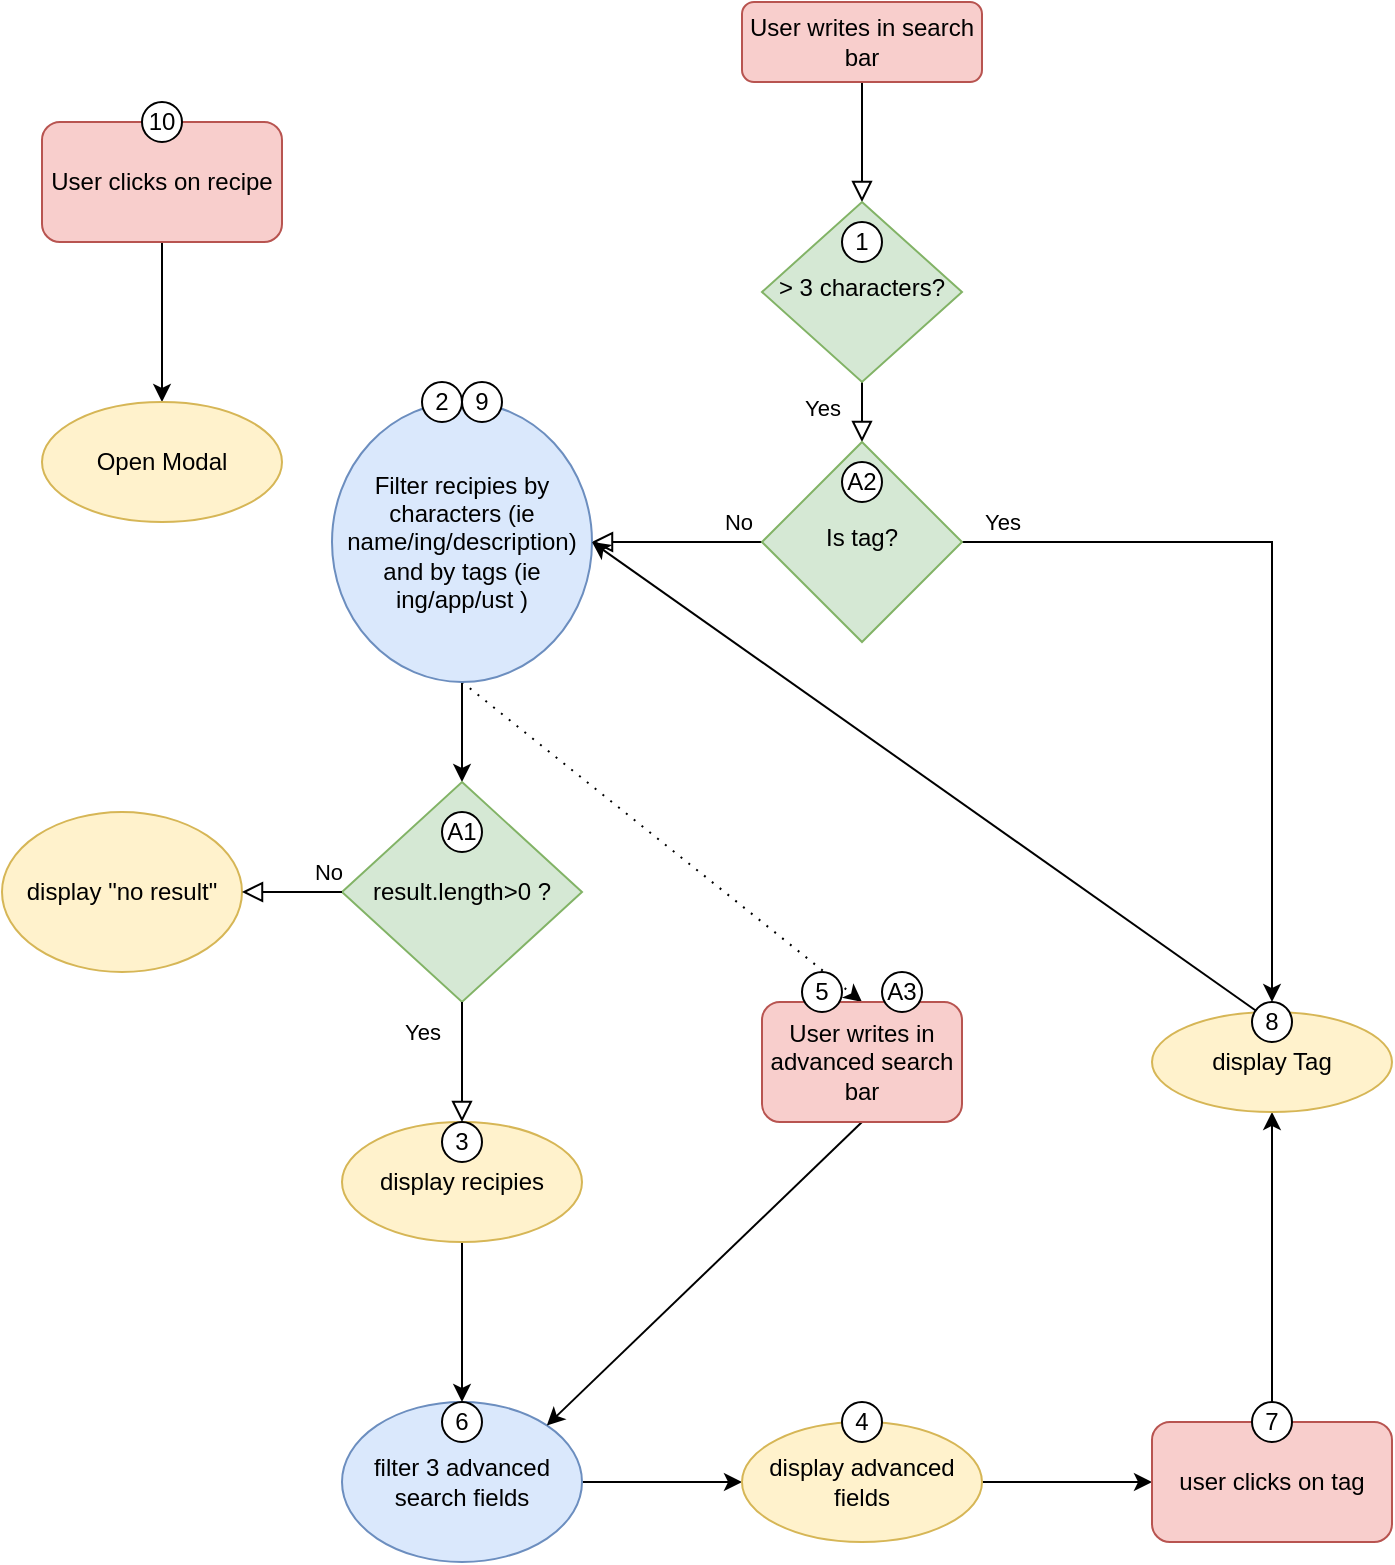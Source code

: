 <mxfile version="15.9.4" type="device"><diagram id="C5RBs43oDa-KdzZeNtuy" name="Page-1"><mxGraphModel dx="1612" dy="738" grid="1" gridSize="10" guides="1" tooltips="1" connect="1" arrows="1" fold="1" page="1" pageScale="1" pageWidth="827" pageHeight="1169" math="0" shadow="0"><root><mxCell id="WIyWlLk6GJQsqaUBKTNV-0"/><mxCell id="WIyWlLk6GJQsqaUBKTNV-1" parent="WIyWlLk6GJQsqaUBKTNV-0"/><mxCell id="WIyWlLk6GJQsqaUBKTNV-2" value="" style="rounded=0;html=1;jettySize=auto;orthogonalLoop=1;fontSize=11;endArrow=block;endFill=0;endSize=8;strokeWidth=1;shadow=0;labelBackgroundColor=none;edgeStyle=orthogonalEdgeStyle;" parent="WIyWlLk6GJQsqaUBKTNV-1" source="WIyWlLk6GJQsqaUBKTNV-3" target="WIyWlLk6GJQsqaUBKTNV-6" edge="1"><mxGeometry relative="1" as="geometry"/></mxCell><mxCell id="WIyWlLk6GJQsqaUBKTNV-3" value="User writes in search bar" style="rounded=1;whiteSpace=wrap;html=1;fontSize=12;glass=0;strokeWidth=1;shadow=0;fillColor=#f8cecc;strokeColor=#b85450;" parent="WIyWlLk6GJQsqaUBKTNV-1" vertex="1"><mxGeometry x="-400" y="120" width="120" height="40" as="geometry"/></mxCell><mxCell id="WIyWlLk6GJQsqaUBKTNV-4" value="Yes" style="rounded=0;html=1;jettySize=auto;orthogonalLoop=1;fontSize=11;endArrow=block;endFill=0;endSize=8;strokeWidth=1;shadow=0;labelBackgroundColor=none;edgeStyle=orthogonalEdgeStyle;" parent="WIyWlLk6GJQsqaUBKTNV-1" source="WIyWlLk6GJQsqaUBKTNV-6" target="WIyWlLk6GJQsqaUBKTNV-10" edge="1"><mxGeometry x="-0.5" y="-20" relative="1" as="geometry"><mxPoint as="offset"/></mxGeometry></mxCell><mxCell id="WIyWlLk6GJQsqaUBKTNV-6" value="&amp;gt; 3 characters?" style="rhombus;whiteSpace=wrap;html=1;shadow=0;fontFamily=Helvetica;fontSize=12;align=center;strokeWidth=1;spacing=6;spacingTop=-4;fillColor=#d5e8d4;strokeColor=#82b366;" parent="WIyWlLk6GJQsqaUBKTNV-1" vertex="1"><mxGeometry x="-390" y="220" width="100" height="90" as="geometry"/></mxCell><mxCell id="WIyWlLk6GJQsqaUBKTNV-8" value="No" style="rounded=0;html=1;jettySize=auto;orthogonalLoop=1;fontSize=11;endArrow=block;endFill=0;endSize=8;strokeWidth=1;shadow=0;labelBackgroundColor=none;edgeStyle=orthogonalEdgeStyle;entryX=1;entryY=0.5;entryDx=0;entryDy=0;" parent="WIyWlLk6GJQsqaUBKTNV-1" source="WIyWlLk6GJQsqaUBKTNV-10" edge="1" target="gOCb7-s0wx8rYmDotv4_-1"><mxGeometry x="-0.714" y="-10" relative="1" as="geometry"><mxPoint as="offset"/><mxPoint x="-480" y="410" as="targetPoint"/><Array as="points"/></mxGeometry></mxCell><mxCell id="nGWl_0qAiWE7rKybKEKa-5" style="edgeStyle=orthogonalEdgeStyle;rounded=0;orthogonalLoop=1;jettySize=auto;html=1;entryX=0.5;entryY=0;entryDx=0;entryDy=0;" edge="1" parent="WIyWlLk6GJQsqaUBKTNV-1" source="WIyWlLk6GJQsqaUBKTNV-10" target="gOCb7-s0wx8rYmDotv4_-44"><mxGeometry relative="1" as="geometry"/></mxCell><mxCell id="nGWl_0qAiWE7rKybKEKa-6" value="Yes" style="edgeLabel;html=1;align=center;verticalAlign=middle;resizable=0;points=[];" vertex="1" connectable="0" parent="nGWl_0qAiWE7rKybKEKa-5"><mxGeometry x="-0.408" y="1" relative="1" as="geometry"><mxPoint x="-94" y="-9" as="offset"/></mxGeometry></mxCell><mxCell id="WIyWlLk6GJQsqaUBKTNV-10" value="Is tag?" style="rhombus;whiteSpace=wrap;html=1;shadow=0;fontFamily=Helvetica;fontSize=12;align=center;strokeWidth=1;spacing=6;spacingTop=-4;fillColor=#d5e8d4;strokeColor=#82b366;" parent="WIyWlLk6GJQsqaUBKTNV-1" vertex="1"><mxGeometry x="-390" y="340" width="100" height="100" as="geometry"/></mxCell><mxCell id="gOCb7-s0wx8rYmDotv4_-51" style="edgeStyle=none;rounded=0;orthogonalLoop=1;jettySize=auto;html=1;exitX=0.5;exitY=1;exitDx=0;exitDy=0;entryX=0.5;entryY=0;entryDx=0;entryDy=0;dashed=1;dashPattern=1 4;" parent="WIyWlLk6GJQsqaUBKTNV-1" source="gOCb7-s0wx8rYmDotv4_-1" target="gOCb7-s0wx8rYmDotv4_-20" edge="1"><mxGeometry relative="1" as="geometry"><mxPoint x="-340" y="670" as="sourcePoint"/></mxGeometry></mxCell><mxCell id="gOCb7-s0wx8rYmDotv4_-4" value="" style="edgeStyle=orthogonalEdgeStyle;rounded=0;orthogonalLoop=1;jettySize=auto;html=1;" parent="WIyWlLk6GJQsqaUBKTNV-1" source="gOCb7-s0wx8rYmDotv4_-1" target="gOCb7-s0wx8rYmDotv4_-2" edge="1"><mxGeometry relative="1" as="geometry"/></mxCell><mxCell id="gOCb7-s0wx8rYmDotv4_-1" value="Filter recipies by characters (ie name/ing/description)&lt;br&gt;and by tags (ie ing/app/ust )" style="ellipse;whiteSpace=wrap;html=1;fillColor=#dae8fc;strokeColor=#6c8ebf;" parent="WIyWlLk6GJQsqaUBKTNV-1" vertex="1"><mxGeometry x="-605" y="320" width="130" height="140" as="geometry"/></mxCell><mxCell id="gOCb7-s0wx8rYmDotv4_-2" value="result.length&amp;gt;0 ?" style="rhombus;whiteSpace=wrap;html=1;fillColor=#d5e8d4;strokeColor=#82b366;" parent="WIyWlLk6GJQsqaUBKTNV-1" vertex="1"><mxGeometry x="-600" y="510" width="120" height="110" as="geometry"/></mxCell><mxCell id="gOCb7-s0wx8rYmDotv4_-7" value="display &quot;no result&quot;" style="ellipse;whiteSpace=wrap;html=1;fillColor=#fff2cc;strokeColor=#d6b656;" parent="WIyWlLk6GJQsqaUBKTNV-1" vertex="1"><mxGeometry x="-770" y="525" width="120" height="80" as="geometry"/></mxCell><mxCell id="gOCb7-s0wx8rYmDotv4_-17" value="" style="edgeStyle=none;rounded=0;orthogonalLoop=1;jettySize=auto;html=1;" parent="WIyWlLk6GJQsqaUBKTNV-1" source="gOCb7-s0wx8rYmDotv4_-11" target="gOCb7-s0wx8rYmDotv4_-16" edge="1"><mxGeometry relative="1" as="geometry"/></mxCell><mxCell id="gOCb7-s0wx8rYmDotv4_-11" value="display recipies" style="ellipse;whiteSpace=wrap;html=1;fillColor=#fff2cc;strokeColor=#d6b656;" parent="WIyWlLk6GJQsqaUBKTNV-1" vertex="1"><mxGeometry x="-600" y="680" width="120" height="60" as="geometry"/></mxCell><mxCell id="gOCb7-s0wx8rYmDotv4_-13" value="Yes" style="rounded=0;html=1;jettySize=auto;orthogonalLoop=1;fontSize=11;endArrow=block;endFill=0;endSize=8;strokeWidth=1;shadow=0;labelBackgroundColor=none;edgeStyle=orthogonalEdgeStyle;exitX=0.5;exitY=1;exitDx=0;exitDy=0;entryX=0.5;entryY=0;entryDx=0;entryDy=0;" parent="WIyWlLk6GJQsqaUBKTNV-1" source="gOCb7-s0wx8rYmDotv4_-2" target="gOCb7-s0wx8rYmDotv4_-11" edge="1"><mxGeometry x="-0.5" y="-20" relative="1" as="geometry"><mxPoint as="offset"/><mxPoint x="-390" y="600" as="sourcePoint"/><mxPoint x="-420" y="520" as="targetPoint"/></mxGeometry></mxCell><mxCell id="gOCb7-s0wx8rYmDotv4_-14" value="No" style="rounded=0;html=1;jettySize=auto;orthogonalLoop=1;fontSize=11;endArrow=block;endFill=0;endSize=8;strokeWidth=1;shadow=0;labelBackgroundColor=none;edgeStyle=orthogonalEdgeStyle;exitX=0;exitY=0.5;exitDx=0;exitDy=0;entryX=1;entryY=0.5;entryDx=0;entryDy=0;" parent="WIyWlLk6GJQsqaUBKTNV-1" source="gOCb7-s0wx8rYmDotv4_-2" target="gOCb7-s0wx8rYmDotv4_-7" edge="1"><mxGeometry x="-0.714" y="-10" relative="1" as="geometry"><mxPoint as="offset"/><mxPoint x="-400" y="420" as="sourcePoint"/><mxPoint x="-470" y="420" as="targetPoint"/><Array as="points"/></mxGeometry></mxCell><mxCell id="gOCb7-s0wx8rYmDotv4_-19" value="" style="edgeStyle=none;rounded=0;orthogonalLoop=1;jettySize=auto;html=1;" parent="WIyWlLk6GJQsqaUBKTNV-1" source="gOCb7-s0wx8rYmDotv4_-16" target="gOCb7-s0wx8rYmDotv4_-18" edge="1"><mxGeometry relative="1" as="geometry"/></mxCell><mxCell id="gOCb7-s0wx8rYmDotv4_-16" value="filter 3 advanced search fields" style="ellipse;whiteSpace=wrap;html=1;fillColor=#dae8fc;strokeColor=#6c8ebf;" parent="WIyWlLk6GJQsqaUBKTNV-1" vertex="1"><mxGeometry x="-600" y="820" width="120" height="80" as="geometry"/></mxCell><mxCell id="gOCb7-s0wx8rYmDotv4_-25" value="" style="edgeStyle=none;rounded=0;orthogonalLoop=1;jettySize=auto;html=1;" parent="WIyWlLk6GJQsqaUBKTNV-1" source="gOCb7-s0wx8rYmDotv4_-18" target="gOCb7-s0wx8rYmDotv4_-24" edge="1"><mxGeometry relative="1" as="geometry"/></mxCell><mxCell id="gOCb7-s0wx8rYmDotv4_-18" value="display advanced fields" style="ellipse;whiteSpace=wrap;html=1;fillColor=#fff2cc;strokeColor=#d6b656;" parent="WIyWlLk6GJQsqaUBKTNV-1" vertex="1"><mxGeometry x="-400" y="830" width="120" height="60" as="geometry"/></mxCell><mxCell id="gOCb7-s0wx8rYmDotv4_-21" style="edgeStyle=none;rounded=0;orthogonalLoop=1;jettySize=auto;html=1;exitX=0.5;exitY=1;exitDx=0;exitDy=0;entryX=1;entryY=0;entryDx=0;entryDy=0;" parent="WIyWlLk6GJQsqaUBKTNV-1" source="gOCb7-s0wx8rYmDotv4_-20" target="gOCb7-s0wx8rYmDotv4_-16" edge="1"><mxGeometry relative="1" as="geometry"/></mxCell><mxCell id="gOCb7-s0wx8rYmDotv4_-20" value="User writes in advanced search bar" style="rounded=1;whiteSpace=wrap;html=1;fillColor=#f8cecc;strokeColor=#b85450;" parent="WIyWlLk6GJQsqaUBKTNV-1" vertex="1"><mxGeometry x="-390" y="620" width="100" height="60" as="geometry"/></mxCell><mxCell id="gOCb7-s0wx8rYmDotv4_-27" value="" style="edgeStyle=none;rounded=0;orthogonalLoop=1;jettySize=auto;html=1;" parent="WIyWlLk6GJQsqaUBKTNV-1" source="gOCb7-s0wx8rYmDotv4_-24" target="gOCb7-s0wx8rYmDotv4_-26" edge="1"><mxGeometry relative="1" as="geometry"/></mxCell><mxCell id="gOCb7-s0wx8rYmDotv4_-24" value="user clicks on tag" style="rounded=1;whiteSpace=wrap;html=1;fillColor=#f8cecc;strokeColor=#b85450;" parent="WIyWlLk6GJQsqaUBKTNV-1" vertex="1"><mxGeometry x="-195" y="830" width="120" height="60" as="geometry"/></mxCell><mxCell id="gOCb7-s0wx8rYmDotv4_-32" value="" style="edgeStyle=none;rounded=0;orthogonalLoop=1;jettySize=auto;html=1;" parent="WIyWlLk6GJQsqaUBKTNV-1" source="gOCb7-s0wx8rYmDotv4_-30" target="gOCb7-s0wx8rYmDotv4_-31" edge="1"><mxGeometry relative="1" as="geometry"/></mxCell><mxCell id="gOCb7-s0wx8rYmDotv4_-30" value="User clicks on recipe" style="rounded=1;whiteSpace=wrap;html=1;fillColor=#f8cecc;strokeColor=#b85450;" parent="WIyWlLk6GJQsqaUBKTNV-1" vertex="1"><mxGeometry x="-750" y="180" width="120" height="60" as="geometry"/></mxCell><mxCell id="gOCb7-s0wx8rYmDotv4_-31" value="Open Modal" style="ellipse;whiteSpace=wrap;html=1;rounded=1;fillColor=#fff2cc;strokeColor=#d6b656;" parent="WIyWlLk6GJQsqaUBKTNV-1" vertex="1"><mxGeometry x="-750" y="320" width="120" height="60" as="geometry"/></mxCell><mxCell id="gOCb7-s0wx8rYmDotv4_-35" value="2" style="ellipse;whiteSpace=wrap;html=1;aspect=fixed;" parent="WIyWlLk6GJQsqaUBKTNV-1" vertex="1"><mxGeometry x="-560" y="310" width="20" height="20" as="geometry"/></mxCell><mxCell id="gOCb7-s0wx8rYmDotv4_-36" value="1" style="ellipse;whiteSpace=wrap;html=1;aspect=fixed;" parent="WIyWlLk6GJQsqaUBKTNV-1" vertex="1"><mxGeometry x="-350" y="230" width="20" height="20" as="geometry"/></mxCell><mxCell id="gOCb7-s0wx8rYmDotv4_-37" value="3" style="ellipse;whiteSpace=wrap;html=1;aspect=fixed;" parent="WIyWlLk6GJQsqaUBKTNV-1" vertex="1"><mxGeometry x="-550" y="680" width="20" height="20" as="geometry"/></mxCell><mxCell id="gOCb7-s0wx8rYmDotv4_-39" value="4" style="ellipse;whiteSpace=wrap;html=1;aspect=fixed;" parent="WIyWlLk6GJQsqaUBKTNV-1" vertex="1"><mxGeometry x="-350" y="820" width="20" height="20" as="geometry"/></mxCell><mxCell id="gOCb7-s0wx8rYmDotv4_-40" value="5" style="ellipse;whiteSpace=wrap;html=1;aspect=fixed;" parent="WIyWlLk6GJQsqaUBKTNV-1" vertex="1"><mxGeometry x="-370" y="605" width="20" height="20" as="geometry"/></mxCell><mxCell id="gOCb7-s0wx8rYmDotv4_-41" value="6" style="ellipse;whiteSpace=wrap;html=1;aspect=fixed;" parent="WIyWlLk6GJQsqaUBKTNV-1" vertex="1"><mxGeometry x="-550" y="820" width="20" height="20" as="geometry"/></mxCell><mxCell id="gOCb7-s0wx8rYmDotv4_-42" value="A1" style="ellipse;whiteSpace=wrap;html=1;aspect=fixed;" parent="WIyWlLk6GJQsqaUBKTNV-1" vertex="1"><mxGeometry x="-550" y="525" width="20" height="20" as="geometry"/></mxCell><mxCell id="gOCb7-s0wx8rYmDotv4_-43" value="7" style="ellipse;whiteSpace=wrap;html=1;aspect=fixed;" parent="WIyWlLk6GJQsqaUBKTNV-1" vertex="1"><mxGeometry x="-145" y="820" width="20" height="20" as="geometry"/></mxCell><mxCell id="gOCb7-s0wx8rYmDotv4_-47" value="9" style="ellipse;whiteSpace=wrap;html=1;aspect=fixed;" parent="WIyWlLk6GJQsqaUBKTNV-1" vertex="1"><mxGeometry x="-540" y="310" width="20" height="20" as="geometry"/></mxCell><mxCell id="gOCb7-s0wx8rYmDotv4_-48" value="10" style="ellipse;whiteSpace=wrap;html=1;aspect=fixed;" parent="WIyWlLk6GJQsqaUBKTNV-1" vertex="1"><mxGeometry x="-700" y="170" width="20" height="20" as="geometry"/></mxCell><mxCell id="gOCb7-s0wx8rYmDotv4_-49" value="A2" style="ellipse;whiteSpace=wrap;html=1;aspect=fixed;" parent="WIyWlLk6GJQsqaUBKTNV-1" vertex="1"><mxGeometry x="-350" y="350" width="20" height="20" as="geometry"/></mxCell><mxCell id="gOCb7-s0wx8rYmDotv4_-50" value="A3" style="ellipse;whiteSpace=wrap;html=1;aspect=fixed;" parent="WIyWlLk6GJQsqaUBKTNV-1" vertex="1"><mxGeometry x="-330" y="605" width="20" height="20" as="geometry"/></mxCell><mxCell id="nGWl_0qAiWE7rKybKEKa-7" style="rounded=0;orthogonalLoop=1;jettySize=auto;html=1;entryX=1;entryY=0.5;entryDx=0;entryDy=0;" edge="1" parent="WIyWlLk6GJQsqaUBKTNV-1" source="gOCb7-s0wx8rYmDotv4_-44" target="gOCb7-s0wx8rYmDotv4_-1"><mxGeometry relative="1" as="geometry"/></mxCell><mxCell id="gOCb7-s0wx8rYmDotv4_-26" value="display Tag" style="ellipse;whiteSpace=wrap;html=1;rounded=1;fillColor=#fff2cc;strokeColor=#d6b656;" parent="WIyWlLk6GJQsqaUBKTNV-1" vertex="1"><mxGeometry x="-195" y="625" width="120" height="50" as="geometry"/></mxCell><mxCell id="gOCb7-s0wx8rYmDotv4_-44" value="8" style="ellipse;whiteSpace=wrap;html=1;aspect=fixed;" parent="WIyWlLk6GJQsqaUBKTNV-1" vertex="1"><mxGeometry x="-145" y="620" width="20" height="20" as="geometry"/></mxCell></root></mxGraphModel></diagram></mxfile>